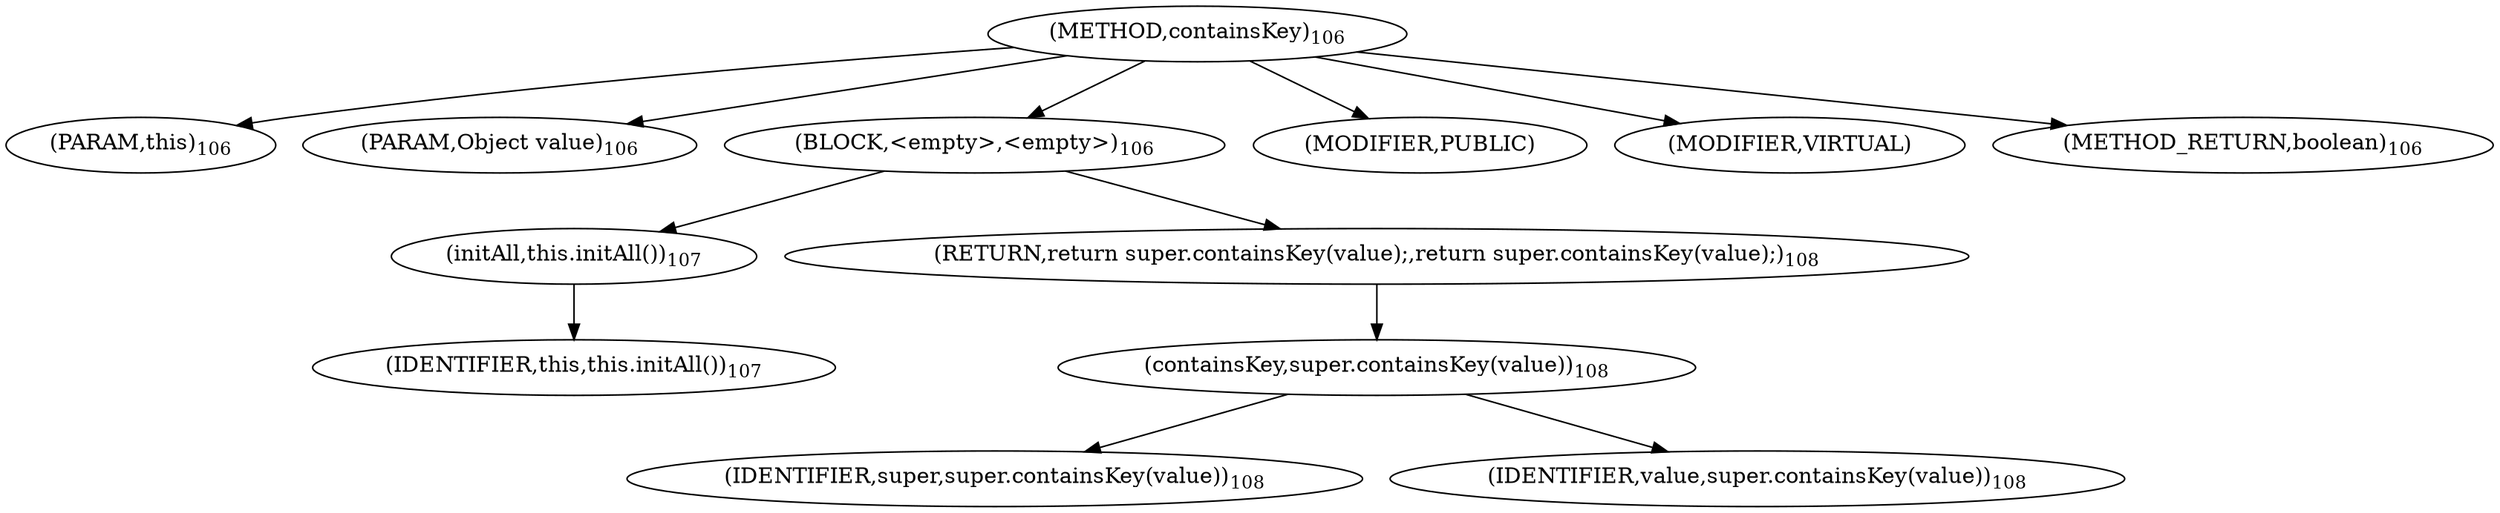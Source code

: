 digraph "containsKey" {  
"127" [label = <(METHOD,containsKey)<SUB>106</SUB>> ]
"14" [label = <(PARAM,this)<SUB>106</SUB>> ]
"128" [label = <(PARAM,Object value)<SUB>106</SUB>> ]
"129" [label = <(BLOCK,&lt;empty&gt;,&lt;empty&gt;)<SUB>106</SUB>> ]
"130" [label = <(initAll,this.initAll())<SUB>107</SUB>> ]
"13" [label = <(IDENTIFIER,this,this.initAll())<SUB>107</SUB>> ]
"131" [label = <(RETURN,return super.containsKey(value);,return super.containsKey(value);)<SUB>108</SUB>> ]
"132" [label = <(containsKey,super.containsKey(value))<SUB>108</SUB>> ]
"133" [label = <(IDENTIFIER,super,super.containsKey(value))<SUB>108</SUB>> ]
"134" [label = <(IDENTIFIER,value,super.containsKey(value))<SUB>108</SUB>> ]
"135" [label = <(MODIFIER,PUBLIC)> ]
"136" [label = <(MODIFIER,VIRTUAL)> ]
"137" [label = <(METHOD_RETURN,boolean)<SUB>106</SUB>> ]
  "127" -> "14" 
  "127" -> "128" 
  "127" -> "129" 
  "127" -> "135" 
  "127" -> "136" 
  "127" -> "137" 
  "129" -> "130" 
  "129" -> "131" 
  "130" -> "13" 
  "131" -> "132" 
  "132" -> "133" 
  "132" -> "134" 
}
